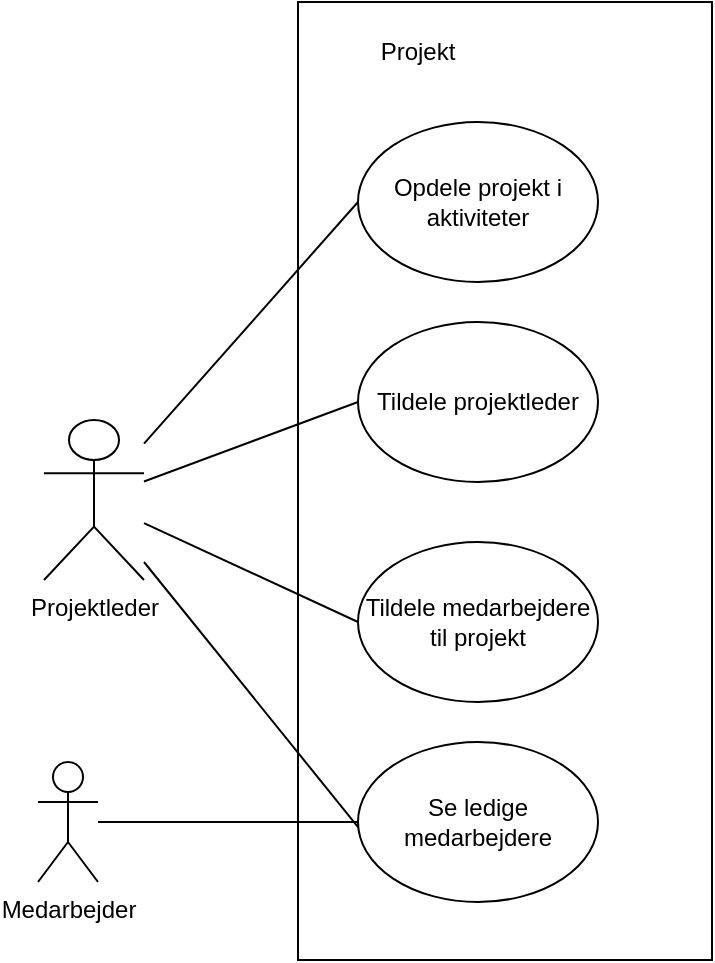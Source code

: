 <mxfile version="14.4.7" type="github"><diagram id="zcQpIqdY1efjXdx4wWRZ" name="Page-1"><mxGraphModel dx="948" dy="527" grid="0" gridSize="10" guides="1" tooltips="1" connect="1" arrows="1" fold="1" page="1" pageScale="1" pageWidth="827" pageHeight="1169" math="0" shadow="0"><root><mxCell id="0"/><mxCell id="1" parent="0"/><mxCell id="ft6uCSUFZToxJ7f9GJuj-2" value="" style="rounded=0;whiteSpace=wrap;html=1;" parent="1" vertex="1"><mxGeometry x="200" y="100" width="207" height="479" as="geometry"/></mxCell><mxCell id="ft6uCSUFZToxJ7f9GJuj-3" value="Projekt" style="text;html=1;strokeColor=none;fillColor=none;align=center;verticalAlign=middle;whiteSpace=wrap;rounded=0;" parent="1" vertex="1"><mxGeometry x="200" y="100" width="120" height="50" as="geometry"/></mxCell><mxCell id="kcFwSyxdwS1dpf3e5smi-8" style="edgeStyle=none;rounded=0;orthogonalLoop=1;jettySize=auto;html=1;entryX=0;entryY=0.5;entryDx=0;entryDy=0;endArrow=none;endFill=0;" edge="1" parent="1" source="ft6uCSUFZToxJ7f9GJuj-4" target="ft6uCSUFZToxJ7f9GJuj-11"><mxGeometry relative="1" as="geometry"/></mxCell><mxCell id="ft6uCSUFZToxJ7f9GJuj-4" value="Medarbejder" style="shape=umlActor;verticalLabelPosition=bottom;verticalAlign=top;html=1;outlineConnect=0;" parent="1" vertex="1"><mxGeometry x="70" y="480" width="30" height="60" as="geometry"/></mxCell><mxCell id="kcFwSyxdwS1dpf3e5smi-2" style="rounded=0;orthogonalLoop=1;jettySize=auto;html=1;entryX=0;entryY=0.5;entryDx=0;entryDy=0;endArrow=none;endFill=0;" edge="1" parent="1" source="ft6uCSUFZToxJ7f9GJuj-5" target="ft6uCSUFZToxJ7f9GJuj-8"><mxGeometry relative="1" as="geometry"/></mxCell><mxCell id="kcFwSyxdwS1dpf3e5smi-3" style="edgeStyle=none;rounded=0;orthogonalLoop=1;jettySize=auto;html=1;entryX=0;entryY=0.5;entryDx=0;entryDy=0;endArrow=none;endFill=0;" edge="1" parent="1" source="ft6uCSUFZToxJ7f9GJuj-5" target="ft6uCSUFZToxJ7f9GJuj-9"><mxGeometry relative="1" as="geometry"/></mxCell><mxCell id="kcFwSyxdwS1dpf3e5smi-4" style="edgeStyle=none;rounded=0;orthogonalLoop=1;jettySize=auto;html=1;entryX=0;entryY=0.5;entryDx=0;entryDy=0;endArrow=none;endFill=0;" edge="1" parent="1" source="ft6uCSUFZToxJ7f9GJuj-5" target="ft6uCSUFZToxJ7f9GJuj-10"><mxGeometry relative="1" as="geometry"/></mxCell><mxCell id="kcFwSyxdwS1dpf3e5smi-6" style="edgeStyle=none;rounded=0;orthogonalLoop=1;jettySize=auto;html=1;entryX=0.017;entryY=0.563;entryDx=0;entryDy=0;entryPerimeter=0;endArrow=none;endFill=0;" edge="1" parent="1" target="ft6uCSUFZToxJ7f9GJuj-11"><mxGeometry relative="1" as="geometry"><mxPoint x="123" y="380" as="sourcePoint"/></mxGeometry></mxCell><mxCell id="ft6uCSUFZToxJ7f9GJuj-5" value="Projektleder" style="shape=umlActor;verticalLabelPosition=bottom;verticalAlign=top;html=1;outlineConnect=0;" parent="1" vertex="1"><mxGeometry x="73" y="309" width="50" height="80" as="geometry"/></mxCell><mxCell id="ft6uCSUFZToxJ7f9GJuj-8" value="Opdele projekt i aktiviteter" style="ellipse;whiteSpace=wrap;html=1;" parent="1" vertex="1"><mxGeometry x="230" y="160" width="120" height="80" as="geometry"/></mxCell><mxCell id="ft6uCSUFZToxJ7f9GJuj-9" value="Tildele projektleder" style="ellipse;whiteSpace=wrap;html=1;" parent="1" vertex="1"><mxGeometry x="230" y="260" width="120" height="80" as="geometry"/></mxCell><mxCell id="ft6uCSUFZToxJ7f9GJuj-10" value="&lt;div&gt;Tildele medarbejdere til projekt&lt;br&gt;&lt;/div&gt;" style="ellipse;whiteSpace=wrap;html=1;" parent="1" vertex="1"><mxGeometry x="230" y="370" width="120" height="80" as="geometry"/></mxCell><mxCell id="ft6uCSUFZToxJ7f9GJuj-11" value="Se ledige medarbejdere" style="ellipse;whiteSpace=wrap;html=1;" parent="1" vertex="1"><mxGeometry x="230" y="470" width="120" height="80" as="geometry"/></mxCell></root></mxGraphModel></diagram></mxfile>
